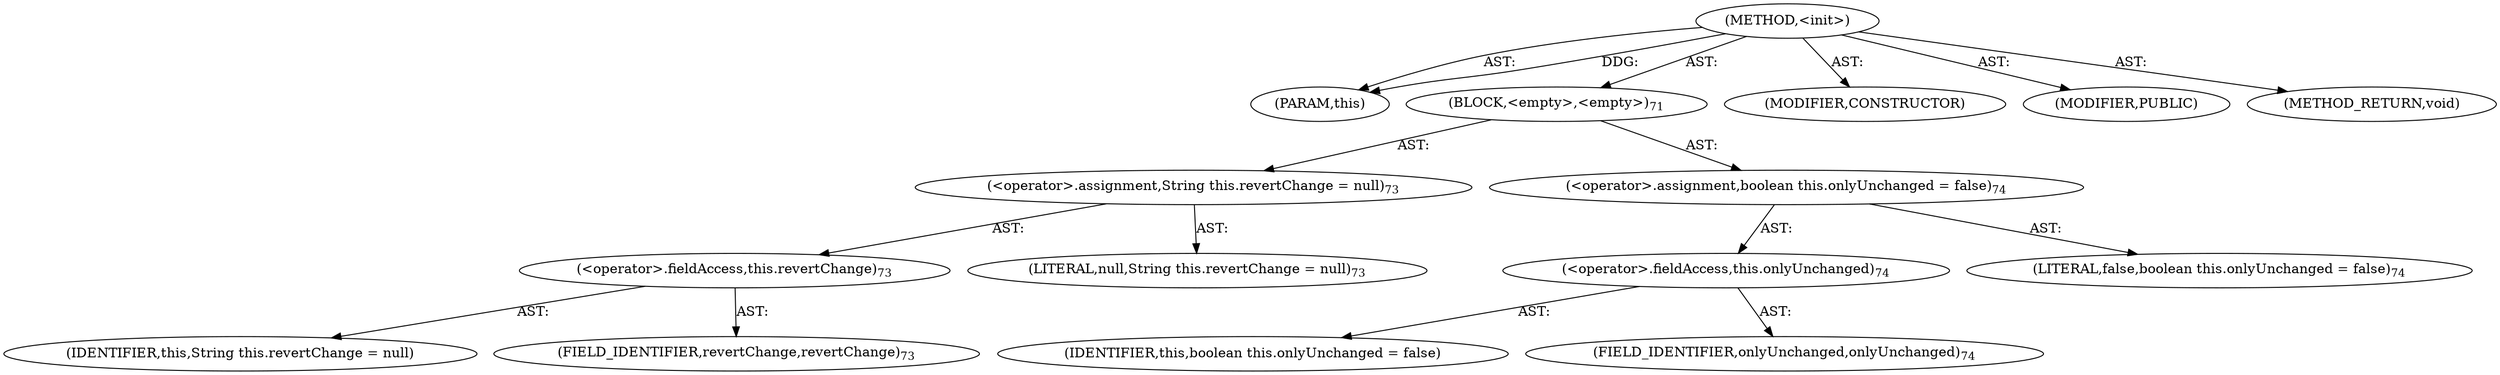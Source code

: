 digraph "&lt;init&gt;" {  
"111669149699" [label = <(METHOD,&lt;init&gt;)> ]
"115964116997" [label = <(PARAM,this)> ]
"25769803784" [label = <(BLOCK,&lt;empty&gt;,&lt;empty&gt;)<SUB>71</SUB>> ]
"30064771098" [label = <(&lt;operator&gt;.assignment,String this.revertChange = null)<SUB>73</SUB>> ]
"30064771099" [label = <(&lt;operator&gt;.fieldAccess,this.revertChange)<SUB>73</SUB>> ]
"68719476758" [label = <(IDENTIFIER,this,String this.revertChange = null)> ]
"55834574853" [label = <(FIELD_IDENTIFIER,revertChange,revertChange)<SUB>73</SUB>> ]
"90194313224" [label = <(LITERAL,null,String this.revertChange = null)<SUB>73</SUB>> ]
"30064771100" [label = <(&lt;operator&gt;.assignment,boolean this.onlyUnchanged = false)<SUB>74</SUB>> ]
"30064771101" [label = <(&lt;operator&gt;.fieldAccess,this.onlyUnchanged)<SUB>74</SUB>> ]
"68719476759" [label = <(IDENTIFIER,this,boolean this.onlyUnchanged = false)> ]
"55834574854" [label = <(FIELD_IDENTIFIER,onlyUnchanged,onlyUnchanged)<SUB>74</SUB>> ]
"90194313225" [label = <(LITERAL,false,boolean this.onlyUnchanged = false)<SUB>74</SUB>> ]
"133143986184" [label = <(MODIFIER,CONSTRUCTOR)> ]
"133143986185" [label = <(MODIFIER,PUBLIC)> ]
"128849018883" [label = <(METHOD_RETURN,void)> ]
  "111669149699" -> "115964116997"  [ label = "AST: "] 
  "111669149699" -> "25769803784"  [ label = "AST: "] 
  "111669149699" -> "133143986184"  [ label = "AST: "] 
  "111669149699" -> "133143986185"  [ label = "AST: "] 
  "111669149699" -> "128849018883"  [ label = "AST: "] 
  "25769803784" -> "30064771098"  [ label = "AST: "] 
  "25769803784" -> "30064771100"  [ label = "AST: "] 
  "30064771098" -> "30064771099"  [ label = "AST: "] 
  "30064771098" -> "90194313224"  [ label = "AST: "] 
  "30064771099" -> "68719476758"  [ label = "AST: "] 
  "30064771099" -> "55834574853"  [ label = "AST: "] 
  "30064771100" -> "30064771101"  [ label = "AST: "] 
  "30064771100" -> "90194313225"  [ label = "AST: "] 
  "30064771101" -> "68719476759"  [ label = "AST: "] 
  "30064771101" -> "55834574854"  [ label = "AST: "] 
  "111669149699" -> "115964116997"  [ label = "DDG: "] 
}
